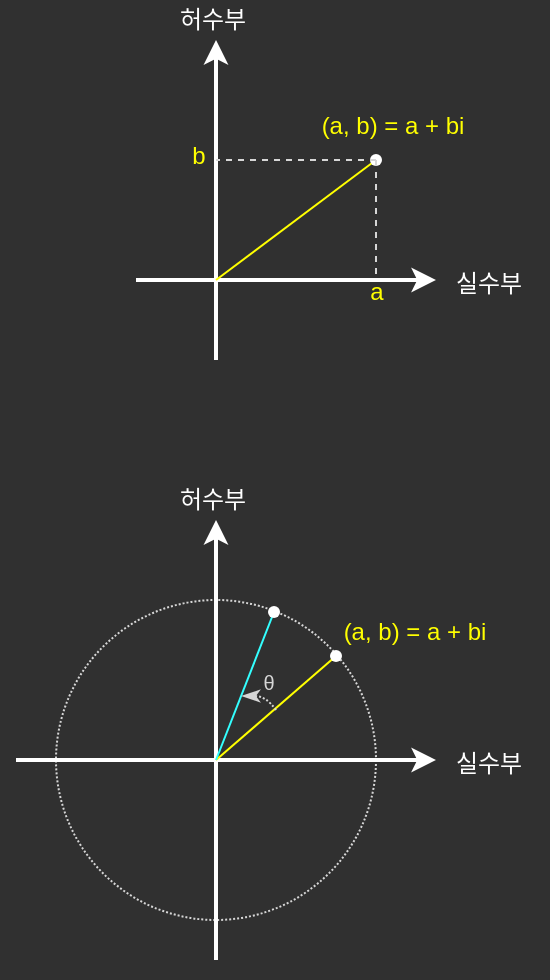<mxfile version="15.5.8" type="device"><diagram id="e42ASsQDjo7_sgUPSeMe" name="Page-1"><mxGraphModel dx="492" dy="519" grid="0" gridSize="20" guides="1" tooltips="1" connect="1" arrows="1" fold="1" page="0" pageScale="1" pageWidth="827" pageHeight="1169" background="#303030" math="0" shadow="0"><root><mxCell id="0"/><mxCell id="1" parent="0"/><mxCell id="2sCUskoXb4WMSC7oJC6N-24" value="" style="ellipse;whiteSpace=wrap;html=1;aspect=fixed;rounded=0;sketch=0;fontColor=#FFFF00;strokeColor=#D6D6D6;fillColor=none;dashed=1;dashPattern=1 1;" vertex="1" parent="1"><mxGeometry x="200" y="600" width="160" height="160" as="geometry"/></mxCell><mxCell id="2sCUskoXb4WMSC7oJC6N-1" value="" style="endArrow=classic;html=1;rounded=1;sketch=0;fontColor=#FFFFFF;strokeColor=#FFFFFF;curved=0;strokeWidth=2;" edge="1" parent="1"><mxGeometry width="50" height="50" relative="1" as="geometry"><mxPoint x="240" y="440" as="sourcePoint"/><mxPoint x="390" y="440" as="targetPoint"/></mxGeometry></mxCell><mxCell id="2sCUskoXb4WMSC7oJC6N-2" value="" style="endArrow=classic;html=1;rounded=1;sketch=0;fontColor=#FFFFFF;strokeColor=#FFFFFF;curved=0;strokeWidth=2;" edge="1" parent="1"><mxGeometry width="50" height="50" relative="1" as="geometry"><mxPoint x="280" y="480" as="sourcePoint"/><mxPoint x="280" y="320" as="targetPoint"/></mxGeometry></mxCell><mxCell id="2sCUskoXb4WMSC7oJC6N-3" value="실수부" style="text;html=1;align=center;verticalAlign=middle;resizable=0;points=[];autosize=1;strokeColor=none;fillColor=none;fontColor=#FFFFFF;" vertex="1" parent="1"><mxGeometry x="386" y="432" width="60" height="20" as="geometry"/></mxCell><mxCell id="2sCUskoXb4WMSC7oJC6N-4" value="허수부" style="text;html=1;align=center;verticalAlign=middle;resizable=0;points=[];autosize=1;strokeColor=none;fillColor=none;fontColor=#FFFFFF;" vertex="1" parent="1"><mxGeometry x="248" y="300" width="60" height="20" as="geometry"/></mxCell><mxCell id="2sCUskoXb4WMSC7oJC6N-6" style="rounded=1;sketch=0;orthogonalLoop=1;jettySize=auto;html=1;fontColor=#FFFFFF;strokeColor=#FFFF00;strokeWidth=1;endArrow=none;endFill=0;" edge="1" parent="1" source="2sCUskoXb4WMSC7oJC6N-5"><mxGeometry relative="1" as="geometry"><mxPoint x="280.0" y="440" as="targetPoint"/></mxGeometry></mxCell><mxCell id="2sCUskoXb4WMSC7oJC6N-5" value="" style="shape=waypoint;sketch=0;size=6;pointerEvents=1;points=[];fillColor=none;resizable=0;rotatable=0;perimeter=centerPerimeter;snapToPoint=1;rounded=0;fontColor=#FFFFFF;strokeColor=#FFFFFF;" vertex="1" parent="1"><mxGeometry x="340" y="360" width="40" height="40" as="geometry"/></mxCell><mxCell id="2sCUskoXb4WMSC7oJC6N-7" value="(a, b) = a + bi" style="text;html=1;align=center;verticalAlign=middle;resizable=0;points=[];autosize=1;strokeColor=none;fillColor=none;fontColor=#FFFF00;" vertex="1" parent="1"><mxGeometry x="318" y="353" width="100" height="20" as="geometry"/></mxCell><mxCell id="2sCUskoXb4WMSC7oJC6N-8" style="rounded=1;sketch=0;orthogonalLoop=1;jettySize=auto;html=1;fontColor=#FFFFFF;strokeColor=#D6D6D6;strokeWidth=1;endArrow=none;endFill=0;dashed=1;" edge="1" parent="1" source="2sCUskoXb4WMSC7oJC6N-5"><mxGeometry relative="1" as="geometry"><mxPoint x="360" y="440" as="targetPoint"/><mxPoint x="380" y="400" as="sourcePoint"/></mxGeometry></mxCell><mxCell id="2sCUskoXb4WMSC7oJC6N-9" style="rounded=1;sketch=0;orthogonalLoop=1;jettySize=auto;html=1;fontColor=#FFFFFF;strokeColor=#D6D6D6;strokeWidth=1;endArrow=none;endFill=0;dashed=1;" edge="1" parent="1" source="2sCUskoXb4WMSC7oJC6N-5"><mxGeometry relative="1" as="geometry"><mxPoint x="280" y="380" as="targetPoint"/><mxPoint x="380" y="400" as="sourcePoint"/></mxGeometry></mxCell><mxCell id="2sCUskoXb4WMSC7oJC6N-10" value="a" style="text;html=1;align=center;verticalAlign=middle;resizable=0;points=[];autosize=1;strokeColor=none;fillColor=none;fontColor=#FFFF00;" vertex="1" parent="1"><mxGeometry x="340" y="436" width="40" height="20" as="geometry"/></mxCell><mxCell id="2sCUskoXb4WMSC7oJC6N-11" value="b" style="text;html=1;align=center;verticalAlign=middle;resizable=0;points=[];autosize=1;strokeColor=none;fillColor=none;fontColor=#FFFF00;" vertex="1" parent="1"><mxGeometry x="251" y="368" width="40" height="20" as="geometry"/></mxCell><mxCell id="2sCUskoXb4WMSC7oJC6N-12" value="" style="endArrow=classic;html=1;rounded=1;sketch=0;fontColor=#FFFFFF;strokeColor=#FFFFFF;curved=0;strokeWidth=2;" edge="1" parent="1"><mxGeometry width="50" height="50" relative="1" as="geometry"><mxPoint x="180" y="680" as="sourcePoint"/><mxPoint x="390.0" y="680" as="targetPoint"/></mxGeometry></mxCell><mxCell id="2sCUskoXb4WMSC7oJC6N-13" value="" style="endArrow=classic;html=1;rounded=1;sketch=0;fontColor=#FFFFFF;strokeColor=#FFFFFF;curved=0;strokeWidth=2;" edge="1" parent="1"><mxGeometry width="50" height="50" relative="1" as="geometry"><mxPoint x="280" y="780" as="sourcePoint"/><mxPoint x="280.0" y="560" as="targetPoint"/></mxGeometry></mxCell><mxCell id="2sCUskoXb4WMSC7oJC6N-14" value="실수부" style="text;html=1;align=center;verticalAlign=middle;resizable=0;points=[];autosize=1;strokeColor=none;fillColor=none;fontColor=#FFFFFF;" vertex="1" parent="1"><mxGeometry x="386" y="672" width="60" height="20" as="geometry"/></mxCell><mxCell id="2sCUskoXb4WMSC7oJC6N-15" value="허수부" style="text;html=1;align=center;verticalAlign=middle;resizable=0;points=[];autosize=1;strokeColor=none;fillColor=none;fontColor=#FFFFFF;" vertex="1" parent="1"><mxGeometry x="248" y="540" width="60" height="20" as="geometry"/></mxCell><mxCell id="2sCUskoXb4WMSC7oJC6N-16" style="rounded=1;sketch=0;orthogonalLoop=1;jettySize=auto;html=1;fontColor=#FFFFFF;strokeColor=#FFFF00;strokeWidth=1;endArrow=none;endFill=0;" edge="1" source="2sCUskoXb4WMSC7oJC6N-17" parent="1"><mxGeometry relative="1" as="geometry"><mxPoint x="280.0" y="680" as="targetPoint"/></mxGeometry></mxCell><mxCell id="2sCUskoXb4WMSC7oJC6N-17" value="" style="shape=waypoint;sketch=0;size=6;pointerEvents=1;points=[];fillColor=none;resizable=0;rotatable=0;perimeter=centerPerimeter;snapToPoint=1;rounded=0;fontColor=#FFFFFF;strokeColor=#FFFFFF;" vertex="1" parent="1"><mxGeometry x="320" y="608" width="40" height="40" as="geometry"/></mxCell><mxCell id="2sCUskoXb4WMSC7oJC6N-26" style="rounded=1;sketch=0;orthogonalLoop=1;jettySize=auto;html=1;fontColor=#FFFFFF;strokeColor=#33FFFF;strokeWidth=1;endArrow=none;endFill=0;" edge="1" parent="1" source="2sCUskoXb4WMSC7oJC6N-25"><mxGeometry relative="1" as="geometry"><mxPoint x="280" y="680" as="targetPoint"/><mxPoint x="360" y="648.0" as="sourcePoint"/></mxGeometry></mxCell><mxCell id="2sCUskoXb4WMSC7oJC6N-25" value="" style="shape=waypoint;sketch=0;size=6;pointerEvents=1;points=[];fillColor=none;resizable=0;rotatable=0;perimeter=centerPerimeter;snapToPoint=1;rounded=0;fontColor=#FFFFFF;strokeColor=#FFFFFF;" vertex="1" parent="1"><mxGeometry x="289" y="586" width="40" height="40" as="geometry"/></mxCell><mxCell id="2sCUskoXb4WMSC7oJC6N-27" value="θ" style="text;html=1;align=center;verticalAlign=middle;resizable=0;points=[];autosize=1;strokeColor=none;fillColor=none;fontColor=#D6D6D6;fontSize=10;" vertex="1" parent="1"><mxGeometry x="286" y="631" width="40" height="20" as="geometry"/></mxCell><mxCell id="2sCUskoXb4WMSC7oJC6N-28" style="sketch=0;orthogonalLoop=1;jettySize=auto;html=1;fontColor=#FFFFFF;strokeColor=#D6D6D6;strokeWidth=1;endArrow=classicThin;endFill=1;dashed=1;dashPattern=1 1;curved=1;" edge="1" parent="1"><mxGeometry relative="1" as="geometry"><mxPoint x="293" y="648" as="targetPoint"/><mxPoint x="310" y="655" as="sourcePoint"/><Array as="points"><mxPoint x="305" y="648"/></Array></mxGeometry></mxCell><mxCell id="2sCUskoXb4WMSC7oJC6N-30" value="(a, b) = a + bi" style="text;html=1;align=center;verticalAlign=middle;resizable=0;points=[];autosize=1;strokeColor=none;fillColor=none;fontColor=#FFFF00;" vertex="1" parent="1"><mxGeometry x="329" y="606" width="100" height="20" as="geometry"/></mxCell></root></mxGraphModel></diagram></mxfile>